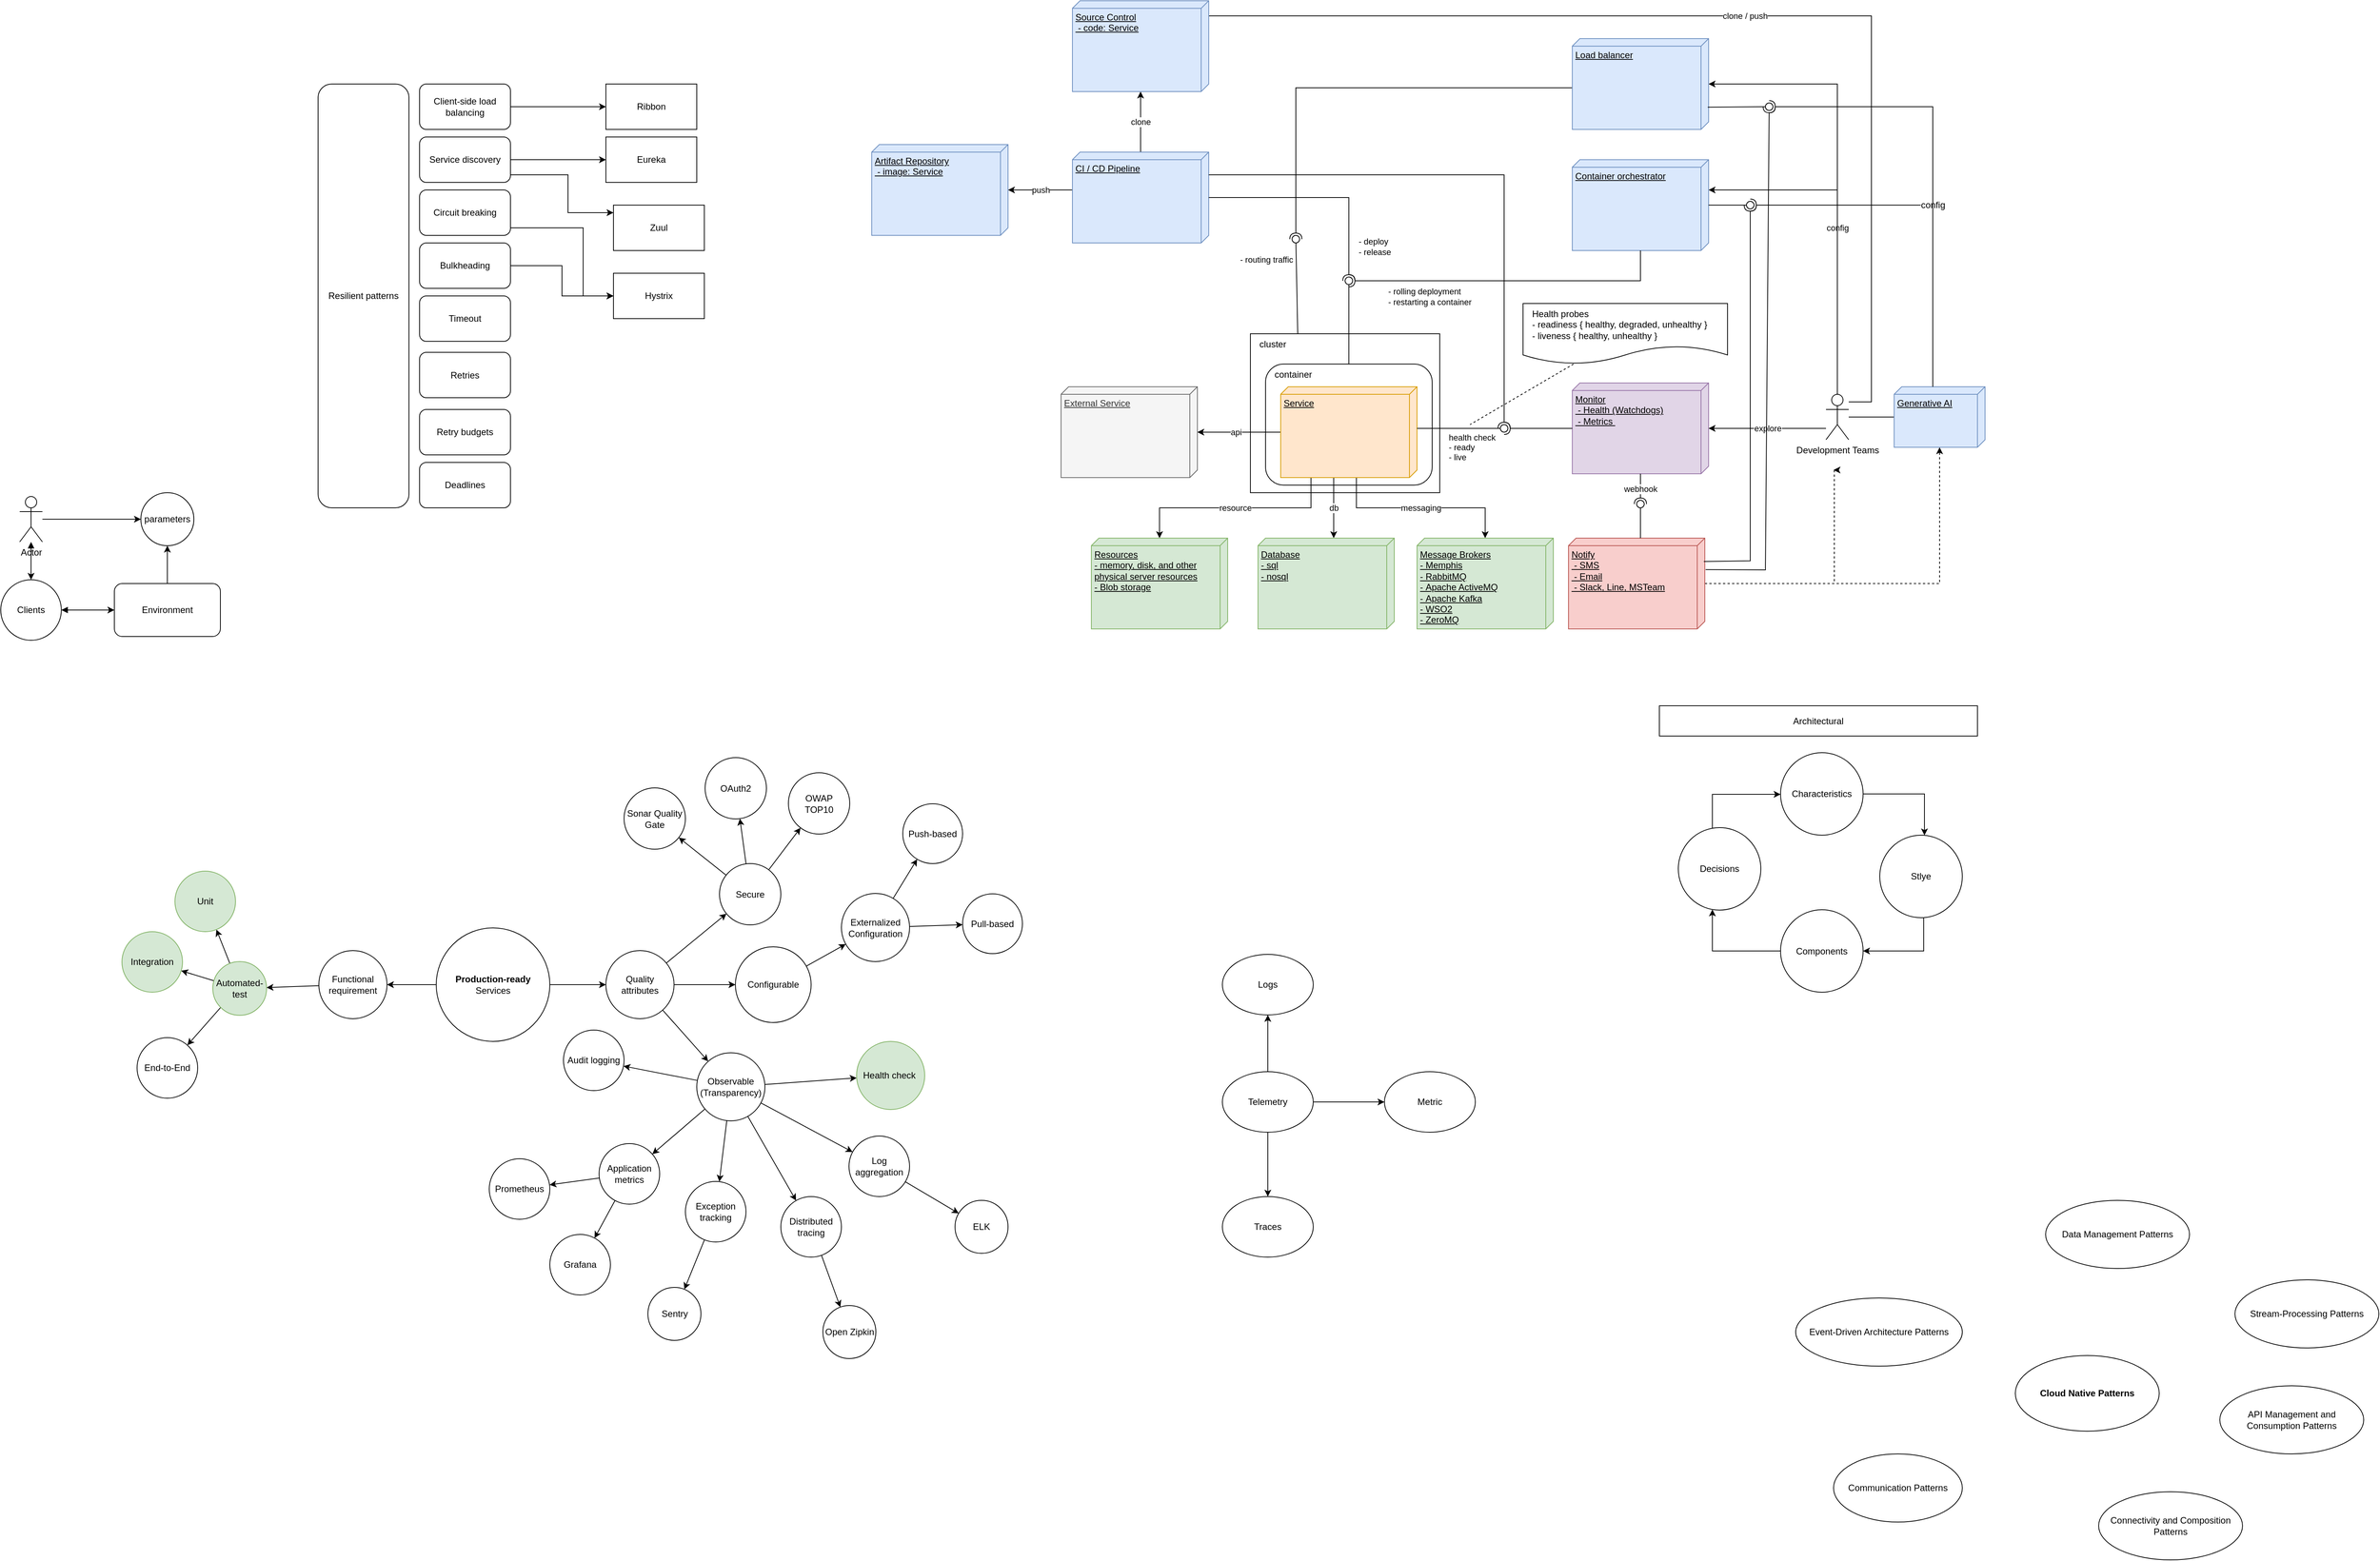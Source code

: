<mxfile version="24.7.12">
  <diagram name="หน้า-1" id="d8-UFD6SmvWyo62A5cIa">
    <mxGraphModel dx="1473" dy="366" grid="1" gridSize="10" guides="1" tooltips="1" connect="1" arrows="1" fold="1" page="1" pageScale="1" pageWidth="827" pageHeight="1169" math="0" shadow="0">
      <root>
        <mxCell id="0" />
        <mxCell id="1" parent="0" />
        <mxCell id="7wkQh-Zvsg0QSBGbQNZC-4" value="Resilient patterns" style="rounded=1;whiteSpace=wrap;html=1;" parent="1" vertex="1">
          <mxGeometry x="-71" y="190" width="120" height="560" as="geometry" />
        </mxCell>
        <mxCell id="7wkQh-Zvsg0QSBGbQNZC-21" style="edgeStyle=orthogonalEdgeStyle;rounded=0;orthogonalLoop=1;jettySize=auto;html=1;" parent="1" source="7wkQh-Zvsg0QSBGbQNZC-5" target="7wkQh-Zvsg0QSBGbQNZC-15" edge="1">
          <mxGeometry relative="1" as="geometry" />
        </mxCell>
        <mxCell id="7wkQh-Zvsg0QSBGbQNZC-5" value="Client-side load balancing" style="rounded=1;whiteSpace=wrap;html=1;" parent="1" vertex="1">
          <mxGeometry x="63" y="190" width="120" height="60" as="geometry" />
        </mxCell>
        <mxCell id="7wkQh-Zvsg0QSBGbQNZC-22" style="edgeStyle=orthogonalEdgeStyle;rounded=0;orthogonalLoop=1;jettySize=auto;html=1;" parent="1" source="7wkQh-Zvsg0QSBGbQNZC-6" target="7wkQh-Zvsg0QSBGbQNZC-16" edge="1">
          <mxGeometry relative="1" as="geometry" />
        </mxCell>
        <mxCell id="7wkQh-Zvsg0QSBGbQNZC-23" style="edgeStyle=orthogonalEdgeStyle;rounded=0;orthogonalLoop=1;jettySize=auto;html=1;" parent="1" source="7wkQh-Zvsg0QSBGbQNZC-6" target="7wkQh-Zvsg0QSBGbQNZC-17" edge="1">
          <mxGeometry relative="1" as="geometry">
            <Array as="points">
              <mxPoint x="259" y="310" />
              <mxPoint x="259" y="360" />
            </Array>
          </mxGeometry>
        </mxCell>
        <mxCell id="7wkQh-Zvsg0QSBGbQNZC-6" value="Service discovery" style="rounded=1;whiteSpace=wrap;html=1;" parent="1" vertex="1">
          <mxGeometry x="63" y="260" width="120" height="60" as="geometry" />
        </mxCell>
        <mxCell id="7wkQh-Zvsg0QSBGbQNZC-20" style="edgeStyle=orthogonalEdgeStyle;rounded=0;orthogonalLoop=1;jettySize=auto;html=1;" parent="1" source="7wkQh-Zvsg0QSBGbQNZC-7" target="7wkQh-Zvsg0QSBGbQNZC-14" edge="1">
          <mxGeometry relative="1" as="geometry">
            <Array as="points">
              <mxPoint x="279" y="380" />
              <mxPoint x="279" y="470" />
            </Array>
          </mxGeometry>
        </mxCell>
        <mxCell id="7wkQh-Zvsg0QSBGbQNZC-7" value="Circuit breaking" style="rounded=1;whiteSpace=wrap;html=1;" parent="1" vertex="1">
          <mxGeometry x="63" y="330" width="120" height="60" as="geometry" />
        </mxCell>
        <mxCell id="7wkQh-Zvsg0QSBGbQNZC-19" style="edgeStyle=orthogonalEdgeStyle;rounded=0;orthogonalLoop=1;jettySize=auto;html=1;" parent="1" source="7wkQh-Zvsg0QSBGbQNZC-8" target="7wkQh-Zvsg0QSBGbQNZC-14" edge="1">
          <mxGeometry relative="1" as="geometry" />
        </mxCell>
        <mxCell id="7wkQh-Zvsg0QSBGbQNZC-8" value="Bulkheading" style="rounded=1;whiteSpace=wrap;html=1;" parent="1" vertex="1">
          <mxGeometry x="63" y="400" width="120" height="60" as="geometry" />
        </mxCell>
        <mxCell id="7wkQh-Zvsg0QSBGbQNZC-9" value="Timeout" style="rounded=1;whiteSpace=wrap;html=1;" parent="1" vertex="1">
          <mxGeometry x="63" y="470" width="120" height="60" as="geometry" />
        </mxCell>
        <mxCell id="7wkQh-Zvsg0QSBGbQNZC-10" value="Retries" style="rounded=1;whiteSpace=wrap;html=1;" parent="1" vertex="1">
          <mxGeometry x="63" y="544.5" width="120" height="60" as="geometry" />
        </mxCell>
        <mxCell id="7wkQh-Zvsg0QSBGbQNZC-11" value="Retry budgets" style="rounded=1;whiteSpace=wrap;html=1;" parent="1" vertex="1">
          <mxGeometry x="63" y="620" width="120" height="60" as="geometry" />
        </mxCell>
        <mxCell id="7wkQh-Zvsg0QSBGbQNZC-12" value="Deadlines" style="rounded=1;whiteSpace=wrap;html=1;" parent="1" vertex="1">
          <mxGeometry x="63" y="690" width="120" height="60" as="geometry" />
        </mxCell>
        <mxCell id="7wkQh-Zvsg0QSBGbQNZC-14" value="Hystrix" style="rounded=0;whiteSpace=wrap;html=1;" parent="1" vertex="1">
          <mxGeometry x="319" y="440" width="120" height="60" as="geometry" />
        </mxCell>
        <mxCell id="7wkQh-Zvsg0QSBGbQNZC-15" value="Ribbon" style="rounded=0;whiteSpace=wrap;html=1;" parent="1" vertex="1">
          <mxGeometry x="309" y="190" width="120" height="60" as="geometry" />
        </mxCell>
        <mxCell id="7wkQh-Zvsg0QSBGbQNZC-16" value="Eureka" style="rounded=0;whiteSpace=wrap;html=1;" parent="1" vertex="1">
          <mxGeometry x="309" y="260" width="120" height="60" as="geometry" />
        </mxCell>
        <mxCell id="7wkQh-Zvsg0QSBGbQNZC-17" value="Zuul" style="rounded=0;whiteSpace=wrap;html=1;" parent="1" vertex="1">
          <mxGeometry x="319" y="350" width="120" height="60" as="geometry" />
        </mxCell>
        <mxCell id="dCDHa6atHF2z7J-mqOoW-4" style="edgeStyle=orthogonalEdgeStyle;rounded=0;orthogonalLoop=1;jettySize=auto;html=1;" parent="1" source="dCDHa6atHF2z7J-mqOoW-1" target="dCDHa6atHF2z7J-mqOoW-3" edge="1">
          <mxGeometry relative="1" as="geometry" />
        </mxCell>
        <mxCell id="dCDHa6atHF2z7J-mqOoW-1" value="Environment" style="rounded=1;whiteSpace=wrap;html=1;" parent="1" vertex="1">
          <mxGeometry x="-340" y="850" width="140" height="70" as="geometry" />
        </mxCell>
        <mxCell id="dCDHa6atHF2z7J-mqOoW-3" value="parameters" style="ellipse;whiteSpace=wrap;html=1;aspect=fixed;" parent="1" vertex="1">
          <mxGeometry x="-305" y="730" width="70" height="70" as="geometry" />
        </mxCell>
        <mxCell id="dCDHa6atHF2z7J-mqOoW-6" style="edgeStyle=orthogonalEdgeStyle;rounded=0;orthogonalLoop=1;jettySize=auto;html=1;startArrow=block;startFill=1;" parent="1" source="dCDHa6atHF2z7J-mqOoW-5" target="dCDHa6atHF2z7J-mqOoW-1" edge="1">
          <mxGeometry relative="1" as="geometry" />
        </mxCell>
        <mxCell id="dCDHa6atHF2z7J-mqOoW-5" value="Clients" style="ellipse;whiteSpace=wrap;html=1;aspect=fixed;" parent="1" vertex="1">
          <mxGeometry x="-490" y="845" width="80" height="80" as="geometry" />
        </mxCell>
        <mxCell id="dCDHa6atHF2z7J-mqOoW-8" style="edgeStyle=orthogonalEdgeStyle;rounded=0;orthogonalLoop=1;jettySize=auto;html=1;" parent="1" source="dCDHa6atHF2z7J-mqOoW-7" target="dCDHa6atHF2z7J-mqOoW-3" edge="1">
          <mxGeometry relative="1" as="geometry" />
        </mxCell>
        <mxCell id="dCDHa6atHF2z7J-mqOoW-9" style="edgeStyle=orthogonalEdgeStyle;rounded=0;orthogonalLoop=1;jettySize=auto;html=1;startArrow=block;startFill=1;" parent="1" source="dCDHa6atHF2z7J-mqOoW-7" target="dCDHa6atHF2z7J-mqOoW-5" edge="1">
          <mxGeometry relative="1" as="geometry" />
        </mxCell>
        <mxCell id="dCDHa6atHF2z7J-mqOoW-7" value="Actor" style="shape=umlActor;verticalLabelPosition=bottom;verticalAlign=top;html=1;outlineConnect=0;" parent="1" vertex="1">
          <mxGeometry x="-465" y="735" width="30" height="60" as="geometry" />
        </mxCell>
        <mxCell id="OcXs_SolH9g82rhRqtJv-5" value="db" style="edgeStyle=orthogonalEdgeStyle;rounded=0;orthogonalLoop=1;jettySize=auto;html=1;" parent="1" source="OcXs_SolH9g82rhRqtJv-3" target="OcXs_SolH9g82rhRqtJv-4" edge="1">
          <mxGeometry relative="1" as="geometry">
            <Array as="points">
              <mxPoint x="1270" y="730" />
              <mxPoint x="1270" y="730" />
            </Array>
            <mxPoint as="offset" />
          </mxGeometry>
        </mxCell>
        <mxCell id="OcXs_SolH9g82rhRqtJv-7" style="edgeStyle=orthogonalEdgeStyle;rounded=0;orthogonalLoop=1;jettySize=auto;html=1;" parent="1" source="OcXs_SolH9g82rhRqtJv-3" target="OcXs_SolH9g82rhRqtJv-6" edge="1">
          <mxGeometry relative="1" as="geometry" />
        </mxCell>
        <mxCell id="OcXs_SolH9g82rhRqtJv-8" value="api" style="edgeLabel;html=1;align=center;verticalAlign=middle;resizable=0;points=[];" parent="OcXs_SolH9g82rhRqtJv-7" vertex="1" connectable="0">
          <mxGeometry x="0.071" relative="1" as="geometry">
            <mxPoint as="offset" />
          </mxGeometry>
        </mxCell>
        <mxCell id="OcXs_SolH9g82rhRqtJv-27" value="messaging" style="edgeStyle=orthogonalEdgeStyle;rounded=0;orthogonalLoop=1;jettySize=auto;html=1;" parent="1" source="OcXs_SolH9g82rhRqtJv-3" target="OcXs_SolH9g82rhRqtJv-26" edge="1">
          <mxGeometry relative="1" as="geometry">
            <Array as="points">
              <mxPoint x="1300" y="750" />
              <mxPoint x="1470" y="750" />
            </Array>
          </mxGeometry>
        </mxCell>
        <mxCell id="OcXs_SolH9g82rhRqtJv-32" value="resource" style="edgeStyle=orthogonalEdgeStyle;rounded=0;orthogonalLoop=1;jettySize=auto;html=1;" parent="1" source="OcXs_SolH9g82rhRqtJv-3" target="OcXs_SolH9g82rhRqtJv-31" edge="1">
          <mxGeometry relative="1" as="geometry">
            <Array as="points">
              <mxPoint x="1240" y="750" />
              <mxPoint x="1040" y="750" />
            </Array>
          </mxGeometry>
        </mxCell>
        <mxCell id="OcXs_SolH9g82rhRqtJv-3" value="Service" style="verticalAlign=top;align=left;spacingTop=8;spacingLeft=2;spacingRight=12;shape=cube;size=10;direction=south;fontStyle=4;html=1;whiteSpace=wrap;fillColor=#ffe6cc;strokeColor=#d79b00;" parent="1" vertex="1">
          <mxGeometry x="1200" y="590" width="180" height="120" as="geometry" />
        </mxCell>
        <mxCell id="OcXs_SolH9g82rhRqtJv-4" value="Database&lt;br&gt;- sql&lt;br&gt;- nosql" style="verticalAlign=top;align=left;spacingTop=8;spacingLeft=2;spacingRight=12;shape=cube;size=10;direction=south;fontStyle=4;html=1;whiteSpace=wrap;fillColor=#d5e8d4;strokeColor=#82b366;" parent="1" vertex="1">
          <mxGeometry x="1170" y="790" width="180" height="120" as="geometry" />
        </mxCell>
        <mxCell id="OcXs_SolH9g82rhRqtJv-6" value="External&amp;nbsp;Service" style="verticalAlign=top;align=left;spacingTop=8;spacingLeft=2;spacingRight=12;shape=cube;size=10;direction=south;fontStyle=4;html=1;whiteSpace=wrap;fillColor=#f5f5f5;fontColor=#333333;strokeColor=#666666;" parent="1" vertex="1">
          <mxGeometry x="910" y="590" width="180" height="120" as="geometry" />
        </mxCell>
        <mxCell id="OcXs_SolH9g82rhRqtJv-11" value="Monitor&lt;br&gt;&amp;nbsp;- Health (Watchdogs)&lt;br&gt;&amp;nbsp;- Metrics&amp;nbsp;" style="verticalAlign=top;align=left;spacingTop=8;spacingLeft=2;spacingRight=12;shape=cube;size=10;direction=south;fontStyle=4;html=1;whiteSpace=wrap;fillColor=#e1d5e7;strokeColor=#9673a6;" parent="1" vertex="1">
          <mxGeometry x="1585" y="585" width="180" height="120" as="geometry" />
        </mxCell>
        <mxCell id="OcXs_SolH9g82rhRqtJv-24" value="" style="edgeStyle=orthogonalEdgeStyle;rounded=0;orthogonalLoop=1;jettySize=auto;html=1;dashed=1;" parent="1" source="OcXs_SolH9g82rhRqtJv-13" edge="1">
          <mxGeometry x="-0.002" y="-20" relative="1" as="geometry">
            <mxPoint x="1930" y="700" as="targetPoint" />
            <Array as="points">
              <mxPoint x="1931" y="850" />
              <mxPoint x="1931" y="700" />
            </Array>
            <mxPoint as="offset" />
          </mxGeometry>
        </mxCell>
        <mxCell id="OcXs_SolH9g82rhRqtJv-79" style="edgeStyle=orthogonalEdgeStyle;rounded=0;orthogonalLoop=1;jettySize=auto;html=1;dashed=1;" parent="1" source="OcXs_SolH9g82rhRqtJv-13" target="OcXs_SolH9g82rhRqtJv-68" edge="1">
          <mxGeometry relative="1" as="geometry" />
        </mxCell>
        <mxCell id="OcXs_SolH9g82rhRqtJv-13" value="Notify&lt;br&gt;&amp;nbsp;- SMS&lt;br&gt;&amp;nbsp;- Email&lt;br&gt;&amp;nbsp;- Slack, Line, MSTeam" style="verticalAlign=top;align=left;spacingTop=8;spacingLeft=2;spacingRight=12;shape=cube;size=10;direction=south;fontStyle=4;html=1;whiteSpace=wrap;fillColor=#f8cecc;strokeColor=#b85450;" parent="1" vertex="1">
          <mxGeometry x="1580" y="790" width="180" height="120" as="geometry" />
        </mxCell>
        <mxCell id="OcXs_SolH9g82rhRqtJv-14" value="webhook" style="rounded=0;orthogonalLoop=1;jettySize=auto;html=1;endArrow=halfCircle;endFill=0;endSize=6;strokeWidth=1;sketch=0;" parent="1" source="OcXs_SolH9g82rhRqtJv-11" target="OcXs_SolH9g82rhRqtJv-16" edge="1">
          <mxGeometry relative="1" as="geometry">
            <mxPoint x="1610" y="745" as="sourcePoint" />
          </mxGeometry>
        </mxCell>
        <mxCell id="OcXs_SolH9g82rhRqtJv-15" value="" style="rounded=0;orthogonalLoop=1;jettySize=auto;html=1;endArrow=oval;endFill=0;sketch=0;sourcePerimeterSpacing=0;targetPerimeterSpacing=0;endSize=10;exitX=0;exitY=0;exitDx=0;exitDy=85;exitPerimeter=0;" parent="1" source="OcXs_SolH9g82rhRqtJv-13" target="OcXs_SolH9g82rhRqtJv-16" edge="1">
          <mxGeometry relative="1" as="geometry">
            <mxPoint x="1570" y="745" as="sourcePoint" />
          </mxGeometry>
        </mxCell>
        <mxCell id="OcXs_SolH9g82rhRqtJv-16" value="" style="ellipse;whiteSpace=wrap;html=1;align=center;aspect=fixed;fillColor=none;strokeColor=none;resizable=0;perimeter=centerPerimeter;rotatable=0;allowArrows=0;points=[];outlineConnect=1;" parent="1" vertex="1">
          <mxGeometry x="1670" y="740" width="10" height="10" as="geometry" />
        </mxCell>
        <mxCell id="OcXs_SolH9g82rhRqtJv-17" value="" style="rounded=0;orthogonalLoop=1;jettySize=auto;html=1;endArrow=halfCircle;endFill=0;endSize=6;strokeWidth=1;sketch=0;" parent="1" source="OcXs_SolH9g82rhRqtJv-11" target="OcXs_SolH9g82rhRqtJv-19" edge="1">
          <mxGeometry relative="1" as="geometry">
            <mxPoint x="1610" y="745" as="sourcePoint" />
          </mxGeometry>
        </mxCell>
        <mxCell id="OcXs_SolH9g82rhRqtJv-18" value="health check&lt;br&gt;- ready&lt;br&gt;- live" style="rounded=0;orthogonalLoop=1;jettySize=auto;html=1;endArrow=oval;endFill=0;sketch=0;sourcePerimeterSpacing=0;targetPerimeterSpacing=0;endSize=10;exitX=0;exitY=0;exitDx=55;exitDy=0;exitPerimeter=0;align=left;" parent="1" source="OcXs_SolH9g82rhRqtJv-3" target="OcXs_SolH9g82rhRqtJv-19" edge="1">
          <mxGeometry x="-0.304" y="-25" relative="1" as="geometry">
            <mxPoint x="1570" y="745" as="sourcePoint" />
            <mxPoint as="offset" />
          </mxGeometry>
        </mxCell>
        <mxCell id="OcXs_SolH9g82rhRqtJv-19" value="" style="ellipse;whiteSpace=wrap;html=1;align=center;aspect=fixed;fillColor=none;strokeColor=none;resizable=0;perimeter=centerPerimeter;rotatable=0;allowArrows=0;points=[];outlineConnect=1;" parent="1" vertex="1">
          <mxGeometry x="1490" y="640" width="10" height="10" as="geometry" />
        </mxCell>
        <mxCell id="OcXs_SolH9g82rhRqtJv-25" value="explore" style="edgeStyle=orthogonalEdgeStyle;rounded=0;orthogonalLoop=1;jettySize=auto;html=1;" parent="1" source="OcXs_SolH9g82rhRqtJv-20" target="OcXs_SolH9g82rhRqtJv-11" edge="1">
          <mxGeometry relative="1" as="geometry">
            <Array as="points">
              <mxPoint x="1880" y="645" />
              <mxPoint x="1880" y="645" />
            </Array>
          </mxGeometry>
        </mxCell>
        <mxCell id="OcXs_SolH9g82rhRqtJv-55" value="config" style="edgeStyle=orthogonalEdgeStyle;rounded=0;orthogonalLoop=1;jettySize=auto;html=1;" parent="1" source="OcXs_SolH9g82rhRqtJv-20" target="OcXs_SolH9g82rhRqtJv-33" edge="1">
          <mxGeometry relative="1" as="geometry">
            <Array as="points">
              <mxPoint x="1935" y="330" />
            </Array>
          </mxGeometry>
        </mxCell>
        <mxCell id="OcXs_SolH9g82rhRqtJv-61" style="edgeStyle=orthogonalEdgeStyle;rounded=0;orthogonalLoop=1;jettySize=auto;html=1;" parent="1" source="OcXs_SolH9g82rhRqtJv-20" target="OcXs_SolH9g82rhRqtJv-60" edge="1">
          <mxGeometry relative="1" as="geometry">
            <Array as="points">
              <mxPoint x="1935" y="190" />
            </Array>
          </mxGeometry>
        </mxCell>
        <mxCell id="OcXs_SolH9g82rhRqtJv-91" value="clone / push" style="edgeStyle=orthogonalEdgeStyle;rounded=0;orthogonalLoop=1;jettySize=auto;html=1;endArrow=none;endFill=0;" parent="1" source="OcXs_SolH9g82rhRqtJv-20" target="OcXs_SolH9g82rhRqtJv-81" edge="1">
          <mxGeometry relative="1" as="geometry">
            <Array as="points">
              <mxPoint x="1980" y="610" />
              <mxPoint x="1980" y="100" />
            </Array>
          </mxGeometry>
        </mxCell>
        <mxCell id="OcXs_SolH9g82rhRqtJv-20" value="Development Teams" style="shape=umlActor;verticalLabelPosition=bottom;verticalAlign=top;html=1;" parent="1" vertex="1">
          <mxGeometry x="1920" y="600" width="30" height="60" as="geometry" />
        </mxCell>
        <mxCell id="OcXs_SolH9g82rhRqtJv-26" value="Message Brokers&lt;br&gt;-&amp;nbsp;Memphis&lt;br&gt;-&amp;nbsp;RabbitMQ&lt;br&gt;-&amp;nbsp;Apache ActiveMQ&lt;br style=&quot;border-color: var(--border-color);&quot;&gt;-&amp;nbsp;Apache Kafka&lt;br&gt;-&amp;nbsp;WSO2&lt;br&gt;-&amp;nbsp;ZeroMQ" style="verticalAlign=top;align=left;spacingTop=8;spacingLeft=2;spacingRight=12;shape=cube;size=10;direction=south;fontStyle=4;html=1;whiteSpace=wrap;fillColor=#d5e8d4;strokeColor=#82b366;" parent="1" vertex="1">
          <mxGeometry x="1380" y="790" width="180" height="120" as="geometry" />
        </mxCell>
        <mxCell id="OcXs_SolH9g82rhRqtJv-30" style="rounded=0;orthogonalLoop=1;jettySize=auto;html=1;dashed=1;endArrow=none;endFill=0;" parent="1" source="OcXs_SolH9g82rhRqtJv-28" edge="1">
          <mxGeometry relative="1" as="geometry">
            <mxPoint x="1450" y="640" as="targetPoint" />
          </mxGeometry>
        </mxCell>
        <mxCell id="OcXs_SolH9g82rhRqtJv-28" value="&lt;br&gt;Health probes&lt;br&gt;- readiness { healthy, degraded, unhealthy }&lt;br&gt;- liveness { healthy, unhealthy }&lt;br&gt;&amp;nbsp;" style="shape=document;whiteSpace=wrap;html=1;boundedLbl=1;align=left;spacingLeft=10;" parent="1" vertex="1">
          <mxGeometry x="1520" y="480" width="270" height="80" as="geometry" />
        </mxCell>
        <mxCell id="OcXs_SolH9g82rhRqtJv-31" value="Resources&lt;br&gt;-&amp;nbsp;memory, disk, and other physical server resources&lt;br&gt;- Blob storage" style="verticalAlign=top;align=left;spacingTop=8;spacingLeft=2;spacingRight=12;shape=cube;size=10;direction=south;fontStyle=4;html=1;whiteSpace=wrap;fillColor=#d5e8d4;strokeColor=#82b366;" parent="1" vertex="1">
          <mxGeometry x="950" y="790" width="180" height="120" as="geometry" />
        </mxCell>
        <mxCell id="OcXs_SolH9g82rhRqtJv-33" value="Container orchestrator" style="verticalAlign=top;align=left;spacingTop=8;spacingLeft=2;spacingRight=12;shape=cube;size=10;direction=south;fontStyle=4;html=1;whiteSpace=wrap;fillColor=#dae8fc;strokeColor=#6c8ebf;" parent="1" vertex="1">
          <mxGeometry x="1585" y="290" width="180" height="120" as="geometry" />
        </mxCell>
        <mxCell id="OcXs_SolH9g82rhRqtJv-36" value="container" style="rounded=1;whiteSpace=wrap;html=1;fillColor=none;align=left;verticalAlign=top;spacingLeft=10;" parent="1" vertex="1">
          <mxGeometry x="1180" y="560" width="220" height="160" as="geometry" />
        </mxCell>
        <mxCell id="OcXs_SolH9g82rhRqtJv-41" value="" style="rounded=0;orthogonalLoop=1;jettySize=auto;html=1;endArrow=halfCircle;endFill=0;endSize=6;strokeWidth=1;sketch=0;edgeStyle=orthogonalEdgeStyle;" parent="1" source="OcXs_SolH9g82rhRqtJv-33" edge="1">
          <mxGeometry relative="1" as="geometry">
            <mxPoint x="1590" y="360" as="sourcePoint" />
            <mxPoint x="1290" y="450" as="targetPoint" />
            <Array as="points">
              <mxPoint x="1675" y="450" />
            </Array>
          </mxGeometry>
        </mxCell>
        <mxCell id="OcXs_SolH9g82rhRqtJv-42" value="-&amp;nbsp;rolling&amp;nbsp;deployment&amp;nbsp;&lt;br&gt;-&amp;nbsp;restarting a container" style="rounded=0;orthogonalLoop=1;jettySize=auto;html=1;endArrow=oval;endFill=0;sketch=0;sourcePerimeterSpacing=0;targetPerimeterSpacing=0;endSize=10;align=left;" parent="1" edge="1">
          <mxGeometry x="0.636" y="-50" relative="1" as="geometry">
            <mxPoint x="1290" y="560" as="sourcePoint" />
            <mxPoint x="1290" y="450" as="targetPoint" />
            <mxPoint y="1" as="offset" />
          </mxGeometry>
        </mxCell>
        <mxCell id="OcXs_SolH9g82rhRqtJv-43" value="" style="ellipse;whiteSpace=wrap;html=1;align=center;aspect=fixed;fillColor=none;strokeColor=none;resizable=0;perimeter=centerPerimeter;rotatable=0;allowArrows=0;points=[];outlineConnect=1;" parent="1" vertex="1">
          <mxGeometry x="1105" y="480" width="10" height="10" as="geometry" />
        </mxCell>
        <mxCell id="OcXs_SolH9g82rhRqtJv-52" value="" style="rounded=0;orthogonalLoop=1;jettySize=auto;html=1;endArrow=halfCircle;endFill=0;endSize=6;strokeWidth=1;sketch=0;exitX=0.257;exitY=0.007;exitDx=0;exitDy=0;exitPerimeter=0;" parent="1" source="OcXs_SolH9g82rhRqtJv-13" target="OcXs_SolH9g82rhRqtJv-54" edge="1">
          <mxGeometry relative="1" as="geometry">
            <mxPoint x="1750" y="820" as="sourcePoint" />
            <Array as="points">
              <mxPoint x="1820" y="820" />
            </Array>
          </mxGeometry>
        </mxCell>
        <mxCell id="OcXs_SolH9g82rhRqtJv-53" value="" style="rounded=0;orthogonalLoop=1;jettySize=auto;html=1;endArrow=oval;endFill=0;sketch=0;sourcePerimeterSpacing=0;targetPerimeterSpacing=0;endSize=10;" parent="1" source="OcXs_SolH9g82rhRqtJv-33" target="OcXs_SolH9g82rhRqtJv-54" edge="1">
          <mxGeometry relative="1" as="geometry">
            <mxPoint x="1800" y="350" as="sourcePoint" />
          </mxGeometry>
        </mxCell>
        <mxCell id="OcXs_SolH9g82rhRqtJv-54" value="" style="ellipse;whiteSpace=wrap;html=1;align=center;aspect=fixed;fillColor=none;strokeColor=none;resizable=0;perimeter=centerPerimeter;rotatable=0;allowArrows=0;points=[];outlineConnect=1;" parent="1" vertex="1">
          <mxGeometry x="1815" y="345" width="10" height="10" as="geometry" />
        </mxCell>
        <mxCell id="OcXs_SolH9g82rhRqtJv-56" value="cluster" style="rounded=0;whiteSpace=wrap;html=1;fillColor=none;verticalAlign=top;align=left;spacingLeft=10;" parent="1" vertex="1">
          <mxGeometry x="1160" y="520" width="250" height="210" as="geometry" />
        </mxCell>
        <mxCell id="OcXs_SolH9g82rhRqtJv-57" value="" style="rounded=0;orthogonalLoop=1;jettySize=auto;html=1;endArrow=halfCircle;endFill=0;endSize=6;strokeWidth=1;sketch=0;exitX=0;exitY=0;exitDx=65;exitDy=180;exitPerimeter=0;" parent="1" source="OcXs_SolH9g82rhRqtJv-60" target="OcXs_SolH9g82rhRqtJv-59" edge="1">
          <mxGeometry relative="1" as="geometry">
            <mxPoint x="1240" y="395" as="sourcePoint" />
            <Array as="points">
              <mxPoint x="1220" y="195" />
            </Array>
          </mxGeometry>
        </mxCell>
        <mxCell id="OcXs_SolH9g82rhRqtJv-58" value="-&amp;nbsp;routing traffic" style="rounded=0;orthogonalLoop=1;jettySize=auto;html=1;endArrow=oval;endFill=0;sketch=0;sourcePerimeterSpacing=0;targetPerimeterSpacing=0;endSize=10;exitX=0.25;exitY=0;exitDx=0;exitDy=0;" parent="1" source="OcXs_SolH9g82rhRqtJv-56" target="OcXs_SolH9g82rhRqtJv-59" edge="1">
          <mxGeometry x="0.565" y="40" relative="1" as="geometry">
            <mxPoint x="1200" y="395" as="sourcePoint" />
            <mxPoint y="-1" as="offset" />
          </mxGeometry>
        </mxCell>
        <mxCell id="OcXs_SolH9g82rhRqtJv-59" value="" style="ellipse;whiteSpace=wrap;html=1;align=center;aspect=fixed;fillColor=none;strokeColor=none;resizable=0;perimeter=centerPerimeter;rotatable=0;allowArrows=0;points=[];outlineConnect=1;" parent="1" vertex="1">
          <mxGeometry x="1215" y="390" width="10" height="10" as="geometry" />
        </mxCell>
        <mxCell id="OcXs_SolH9g82rhRqtJv-60" value="Load balancer" style="verticalAlign=top;align=left;spacingTop=8;spacingLeft=2;spacingRight=12;shape=cube;size=10;direction=south;fontStyle=4;html=1;whiteSpace=wrap;fillColor=#dae8fc;strokeColor=#6c8ebf;" parent="1" vertex="1">
          <mxGeometry x="1585" y="130" width="180" height="120" as="geometry" />
        </mxCell>
        <mxCell id="OcXs_SolH9g82rhRqtJv-65" value="" style="rounded=0;orthogonalLoop=1;jettySize=auto;html=1;endArrow=halfCircle;endFill=0;endSize=6;strokeWidth=1;sketch=0;exitX=0.347;exitY=-0.006;exitDx=0;exitDy=0;exitPerimeter=0;" parent="1" source="OcXs_SolH9g82rhRqtJv-13" target="OcXs_SolH9g82rhRqtJv-67" edge="1">
          <mxGeometry relative="1" as="geometry">
            <mxPoint x="1840" y="844.912" as="sourcePoint" />
            <Array as="points">
              <mxPoint x="1840" y="832" />
            </Array>
          </mxGeometry>
        </mxCell>
        <mxCell id="OcXs_SolH9g82rhRqtJv-66" value="" style="rounded=0;orthogonalLoop=1;jettySize=auto;html=1;endArrow=oval;endFill=0;sketch=0;sourcePerimeterSpacing=0;targetPerimeterSpacing=0;endSize=10;exitX=0.755;exitY=0.006;exitDx=0;exitDy=0;exitPerimeter=0;entryX=0.382;entryY=0.754;entryDx=0;entryDy=0;entryPerimeter=0;" parent="1" source="OcXs_SolH9g82rhRqtJv-60" target="OcXs_SolH9g82rhRqtJv-67" edge="1">
          <mxGeometry relative="1" as="geometry">
            <mxPoint x="1825" y="220" as="sourcePoint" />
          </mxGeometry>
        </mxCell>
        <mxCell id="OcXs_SolH9g82rhRqtJv-67" value="" style="ellipse;whiteSpace=wrap;html=1;align=center;aspect=fixed;fillColor=none;strokeColor=none;resizable=0;perimeter=centerPerimeter;rotatable=0;allowArrows=0;points=[];outlineConnect=1;" parent="1" vertex="1">
          <mxGeometry x="1840" y="215" width="10" height="10" as="geometry" />
        </mxCell>
        <mxCell id="OcXs_SolH9g82rhRqtJv-70" style="edgeStyle=orthogonalEdgeStyle;rounded=0;orthogonalLoop=1;jettySize=auto;html=1;endArrow=none;endFill=0;" parent="1" source="OcXs_SolH9g82rhRqtJv-68" target="OcXs_SolH9g82rhRqtJv-20" edge="1">
          <mxGeometry relative="1" as="geometry" />
        </mxCell>
        <mxCell id="OcXs_SolH9g82rhRqtJv-68" value="Generative AI" style="verticalAlign=top;align=left;spacingTop=8;spacingLeft=2;spacingRight=12;shape=cube;size=10;direction=south;fontStyle=4;html=1;whiteSpace=wrap;fillColor=#dae8fc;strokeColor=#6c8ebf;" parent="1" vertex="1">
          <mxGeometry x="2010" y="590" width="120" height="80" as="geometry" />
        </mxCell>
        <mxCell id="OcXs_SolH9g82rhRqtJv-73" value="config" style="rounded=0;orthogonalLoop=1;jettySize=auto;html=1;endArrow=halfCircle;endFill=0;strokeWidth=1;sketch=0;fontSize=12;entryX=1.45;entryY=1;entryDx=0;entryDy=0;entryPerimeter=0;edgeStyle=orthogonalEdgeStyle;" parent="1" source="OcXs_SolH9g82rhRqtJv-68" target="OcXs_SolH9g82rhRqtJv-54" edge="1">
          <mxGeometry relative="1" as="geometry">
            <mxPoint x="2065" y="360" as="sourcePoint" />
            <Array as="points">
              <mxPoint x="2061" y="350" />
            </Array>
          </mxGeometry>
        </mxCell>
        <mxCell id="OcXs_SolH9g82rhRqtJv-74" value="" style="ellipse;whiteSpace=wrap;html=1;align=center;aspect=fixed;fillColor=none;strokeColor=none;resizable=0;perimeter=centerPerimeter;rotatable=0;allowArrows=0;points=[];outlineConnect=1;" parent="1" vertex="1">
          <mxGeometry x="2040" y="355" width="10" height="10" as="geometry" />
        </mxCell>
        <mxCell id="OcXs_SolH9g82rhRqtJv-76" value="" style="rounded=0;orthogonalLoop=1;jettySize=auto;html=1;endArrow=halfCircle;endFill=0;endSize=6;strokeWidth=1;sketch=0;fontSize=12;edgeStyle=orthogonalEdgeStyle;" parent="1" source="OcXs_SolH9g82rhRqtJv-68" target="OcXs_SolH9g82rhRqtJv-77" edge="1">
          <mxGeometry relative="1" as="geometry">
            <mxPoint x="2050" y="220" as="sourcePoint" />
            <Array as="points">
              <mxPoint x="2061" y="220" />
            </Array>
          </mxGeometry>
        </mxCell>
        <mxCell id="OcXs_SolH9g82rhRqtJv-77" value="" style="ellipse;whiteSpace=wrap;html=1;align=center;aspect=fixed;fillColor=none;strokeColor=none;resizable=0;perimeter=centerPerimeter;rotatable=0;allowArrows=0;points=[];outlineConnect=1;" parent="1" vertex="1">
          <mxGeometry x="1840" y="215" width="10" height="10" as="geometry" />
        </mxCell>
        <mxCell id="OcXs_SolH9g82rhRqtJv-82" value="clone" style="edgeStyle=orthogonalEdgeStyle;rounded=0;orthogonalLoop=1;jettySize=auto;html=1;" parent="1" source="OcXs_SolH9g82rhRqtJv-80" target="OcXs_SolH9g82rhRqtJv-81" edge="1">
          <mxGeometry relative="1" as="geometry" />
        </mxCell>
        <mxCell id="OcXs_SolH9g82rhRqtJv-90" value="push" style="edgeStyle=orthogonalEdgeStyle;rounded=0;orthogonalLoop=1;jettySize=auto;html=1;" parent="1" source="OcXs_SolH9g82rhRqtJv-80" target="OcXs_SolH9g82rhRqtJv-89" edge="1">
          <mxGeometry relative="1" as="geometry">
            <Array as="points">
              <mxPoint x="880" y="330" />
            </Array>
          </mxGeometry>
        </mxCell>
        <mxCell id="OcXs_SolH9g82rhRqtJv-80" value="CI / CD Pipeline&lt;br&gt;" style="verticalAlign=top;align=left;spacingTop=8;spacingLeft=2;spacingRight=12;shape=cube;size=10;direction=south;fontStyle=4;html=1;whiteSpace=wrap;fillColor=#dae8fc;strokeColor=#6c8ebf;" parent="1" vertex="1">
          <mxGeometry x="925" y="280" width="180" height="120" as="geometry" />
        </mxCell>
        <mxCell id="OcXs_SolH9g82rhRqtJv-81" value="Source Control&lt;br&gt;&amp;nbsp;- code: Service" style="verticalAlign=top;align=left;spacingTop=8;spacingLeft=2;spacingRight=12;shape=cube;size=10;direction=south;fontStyle=4;html=1;whiteSpace=wrap;fillColor=#dae8fc;strokeColor=#6c8ebf;" parent="1" vertex="1">
          <mxGeometry x="925" y="80" width="180" height="120" as="geometry" />
        </mxCell>
        <mxCell id="OcXs_SolH9g82rhRqtJv-83" value="" style="rounded=0;orthogonalLoop=1;jettySize=auto;html=1;endArrow=halfCircle;endFill=0;endSize=6;strokeWidth=1;sketch=0;fontSize=12;edgeStyle=orthogonalEdgeStyle;" parent="1" source="OcXs_SolH9g82rhRqtJv-80" edge="1">
          <mxGeometry relative="1" as="geometry">
            <mxPoint x="1005" y="485" as="sourcePoint" />
            <mxPoint x="1290" y="450" as="targetPoint" />
            <Array as="points">
              <mxPoint x="1290" y="340" />
            </Array>
          </mxGeometry>
        </mxCell>
        <mxCell id="OcXs_SolH9g82rhRqtJv-85" value="- deploy&lt;br&gt;- release" style="edgeLabel;html=1;align=left;verticalAlign=middle;resizable=0;points=[];" parent="OcXs_SolH9g82rhRqtJv-83" vertex="1" connectable="0">
          <mxGeometry x="0.123" y="-3" relative="1" as="geometry">
            <mxPoint x="30" y="62" as="offset" />
          </mxGeometry>
        </mxCell>
        <mxCell id="OcXs_SolH9g82rhRqtJv-84" value="" style="ellipse;whiteSpace=wrap;html=1;align=center;aspect=fixed;fillColor=none;strokeColor=none;resizable=0;perimeter=centerPerimeter;rotatable=0;allowArrows=0;points=[];outlineConnect=1;" parent="1" vertex="1">
          <mxGeometry x="980" y="480" width="10" height="10" as="geometry" />
        </mxCell>
        <mxCell id="OcXs_SolH9g82rhRqtJv-87" value="" style="rounded=0;orthogonalLoop=1;jettySize=auto;html=1;endArrow=halfCircle;endFill=0;endSize=6;strokeWidth=1;sketch=0;fontSize=12;entryX=1.2;entryY=0.5;entryDx=0;entryDy=0;entryPerimeter=0;edgeStyle=orthogonalEdgeStyle;" parent="1" source="OcXs_SolH9g82rhRqtJv-80" target="OcXs_SolH9g82rhRqtJv-19" edge="1">
          <mxGeometry relative="1" as="geometry">
            <mxPoint x="1495" y="405" as="sourcePoint" />
            <Array as="points">
              <mxPoint x="1495" y="310" />
            </Array>
          </mxGeometry>
        </mxCell>
        <mxCell id="OcXs_SolH9g82rhRqtJv-88" value="" style="ellipse;whiteSpace=wrap;html=1;align=center;aspect=fixed;fillColor=none;strokeColor=none;resizable=0;perimeter=centerPerimeter;rotatable=0;allowArrows=0;points=[];outlineConnect=1;" parent="1" vertex="1">
          <mxGeometry x="1470" y="400" width="10" height="10" as="geometry" />
        </mxCell>
        <mxCell id="OcXs_SolH9g82rhRqtJv-89" value="Artifact Repository&lt;br&gt;&amp;nbsp;- image: Service" style="verticalAlign=top;align=left;spacingTop=8;spacingLeft=2;spacingRight=12;shape=cube;size=10;direction=south;fontStyle=4;html=1;whiteSpace=wrap;fillColor=#dae8fc;strokeColor=#6c8ebf;" parent="1" vertex="1">
          <mxGeometry x="660" y="270" width="180" height="120" as="geometry" />
        </mxCell>
        <mxCell id="wQZfQYnOkCqt_-u9G6CQ-11" style="rounded=0;orthogonalLoop=1;jettySize=auto;html=1;" parent="1" source="wQZfQYnOkCqt_-u9G6CQ-1" target="wQZfQYnOkCqt_-u9G6CQ-2" edge="1">
          <mxGeometry relative="1" as="geometry" />
        </mxCell>
        <mxCell id="wQZfQYnOkCqt_-u9G6CQ-13" style="rounded=0;orthogonalLoop=1;jettySize=auto;html=1;" parent="1" source="wQZfQYnOkCqt_-u9G6CQ-1" target="wQZfQYnOkCqt_-u9G6CQ-12" edge="1">
          <mxGeometry relative="1" as="geometry" />
        </mxCell>
        <mxCell id="wQZfQYnOkCqt_-u9G6CQ-1" value="&lt;b&gt;Production-ready &lt;/b&gt;&lt;br&gt;Services" style="ellipse;whiteSpace=wrap;html=1;aspect=fixed;" parent="1" vertex="1">
          <mxGeometry x="85" y="1305" width="150" height="150" as="geometry" />
        </mxCell>
        <mxCell id="wQZfQYnOkCqt_-u9G6CQ-10" style="rounded=0;orthogonalLoop=1;jettySize=auto;html=1;" parent="1" source="wQZfQYnOkCqt_-u9G6CQ-2" target="wQZfQYnOkCqt_-u9G6CQ-3" edge="1">
          <mxGeometry relative="1" as="geometry" />
        </mxCell>
        <mxCell id="wQZfQYnOkCqt_-u9G6CQ-2" value="Functional requirement" style="ellipse;whiteSpace=wrap;html=1;aspect=fixed;" parent="1" vertex="1">
          <mxGeometry x="-70" y="1335" width="90" height="90" as="geometry" />
        </mxCell>
        <mxCell id="wQZfQYnOkCqt_-u9G6CQ-7" style="rounded=0;orthogonalLoop=1;jettySize=auto;html=1;" parent="1" source="wQZfQYnOkCqt_-u9G6CQ-3" target="wQZfQYnOkCqt_-u9G6CQ-4" edge="1">
          <mxGeometry relative="1" as="geometry" />
        </mxCell>
        <mxCell id="wQZfQYnOkCqt_-u9G6CQ-8" style="rounded=0;orthogonalLoop=1;jettySize=auto;html=1;" parent="1" source="wQZfQYnOkCqt_-u9G6CQ-3" target="wQZfQYnOkCqt_-u9G6CQ-5" edge="1">
          <mxGeometry relative="1" as="geometry" />
        </mxCell>
        <mxCell id="wQZfQYnOkCqt_-u9G6CQ-9" style="rounded=0;orthogonalLoop=1;jettySize=auto;html=1;exitX=0;exitY=1;exitDx=0;exitDy=0;" parent="1" source="wQZfQYnOkCqt_-u9G6CQ-3" target="wQZfQYnOkCqt_-u9G6CQ-6" edge="1">
          <mxGeometry relative="1" as="geometry" />
        </mxCell>
        <mxCell id="wQZfQYnOkCqt_-u9G6CQ-3" value="Automated-test" style="ellipse;whiteSpace=wrap;html=1;aspect=fixed;fillColor=#d5e8d4;strokeColor=#82b366;" parent="1" vertex="1">
          <mxGeometry x="-210" y="1349.5" width="71" height="71" as="geometry" />
        </mxCell>
        <mxCell id="wQZfQYnOkCqt_-u9G6CQ-4" value="Unit" style="ellipse;whiteSpace=wrap;html=1;aspect=fixed;fillColor=#d5e8d4;strokeColor=#82b366;" parent="1" vertex="1">
          <mxGeometry x="-260" y="1230" width="80" height="80" as="geometry" />
        </mxCell>
        <mxCell id="wQZfQYnOkCqt_-u9G6CQ-5" value="Integration" style="ellipse;whiteSpace=wrap;html=1;aspect=fixed;fillColor=#d5e8d4;strokeColor=#82b366;" parent="1" vertex="1">
          <mxGeometry x="-330" y="1310" width="80" height="80" as="geometry" />
        </mxCell>
        <mxCell id="wQZfQYnOkCqt_-u9G6CQ-6" value="End-to-End" style="ellipse;whiteSpace=wrap;html=1;aspect=fixed;" parent="1" vertex="1">
          <mxGeometry x="-310" y="1450" width="80" height="80" as="geometry" />
        </mxCell>
        <mxCell id="wQZfQYnOkCqt_-u9G6CQ-17" style="rounded=0;orthogonalLoop=1;jettySize=auto;html=1;" parent="1" source="wQZfQYnOkCqt_-u9G6CQ-12" target="wQZfQYnOkCqt_-u9G6CQ-14" edge="1">
          <mxGeometry relative="1" as="geometry" />
        </mxCell>
        <mxCell id="wQZfQYnOkCqt_-u9G6CQ-18" style="rounded=0;orthogonalLoop=1;jettySize=auto;html=1;" parent="1" source="wQZfQYnOkCqt_-u9G6CQ-12" target="wQZfQYnOkCqt_-u9G6CQ-15" edge="1">
          <mxGeometry relative="1" as="geometry" />
        </mxCell>
        <mxCell id="wQZfQYnOkCqt_-u9G6CQ-19" style="rounded=0;orthogonalLoop=1;jettySize=auto;html=1;" parent="1" source="wQZfQYnOkCqt_-u9G6CQ-12" target="wQZfQYnOkCqt_-u9G6CQ-16" edge="1">
          <mxGeometry relative="1" as="geometry" />
        </mxCell>
        <mxCell id="wQZfQYnOkCqt_-u9G6CQ-12" value="Quality attributes" style="ellipse;whiteSpace=wrap;html=1;aspect=fixed;" parent="1" vertex="1">
          <mxGeometry x="309" y="1335" width="90" height="90" as="geometry" />
        </mxCell>
        <mxCell id="wQZfQYnOkCqt_-u9G6CQ-22" style="rounded=0;orthogonalLoop=1;jettySize=auto;html=1;" parent="1" source="wQZfQYnOkCqt_-u9G6CQ-14" target="wQZfQYnOkCqt_-u9G6CQ-21" edge="1">
          <mxGeometry relative="1" as="geometry" />
        </mxCell>
        <mxCell id="wQZfQYnOkCqt_-u9G6CQ-36" style="rounded=0;orthogonalLoop=1;jettySize=auto;html=1;" parent="1" source="wQZfQYnOkCqt_-u9G6CQ-14" target="wQZfQYnOkCqt_-u9G6CQ-35" edge="1">
          <mxGeometry relative="1" as="geometry" />
        </mxCell>
        <mxCell id="wQZfQYnOkCqt_-u9G6CQ-39" style="rounded=0;orthogonalLoop=1;jettySize=auto;html=1;" parent="1" source="wQZfQYnOkCqt_-u9G6CQ-14" target="wQZfQYnOkCqt_-u9G6CQ-38" edge="1">
          <mxGeometry relative="1" as="geometry" />
        </mxCell>
        <mxCell id="wQZfQYnOkCqt_-u9G6CQ-14" value="Secure" style="ellipse;whiteSpace=wrap;html=1;aspect=fixed;" parent="1" vertex="1">
          <mxGeometry x="459" y="1220" width="81" height="81" as="geometry" />
        </mxCell>
        <mxCell id="wQZfQYnOkCqt_-u9G6CQ-24" style="rounded=0;orthogonalLoop=1;jettySize=auto;html=1;" parent="1" source="wQZfQYnOkCqt_-u9G6CQ-15" target="wQZfQYnOkCqt_-u9G6CQ-23" edge="1">
          <mxGeometry relative="1" as="geometry" />
        </mxCell>
        <mxCell id="wQZfQYnOkCqt_-u9G6CQ-15" value="Configurable" style="ellipse;whiteSpace=wrap;html=1;aspect=fixed;" parent="1" vertex="1">
          <mxGeometry x="480" y="1330" width="100" height="100" as="geometry" />
        </mxCell>
        <mxCell id="wQZfQYnOkCqt_-u9G6CQ-41" style="rounded=0;orthogonalLoop=1;jettySize=auto;html=1;" parent="1" source="wQZfQYnOkCqt_-u9G6CQ-16" target="wQZfQYnOkCqt_-u9G6CQ-40" edge="1">
          <mxGeometry relative="1" as="geometry" />
        </mxCell>
        <mxCell id="wQZfQYnOkCqt_-u9G6CQ-49" style="rounded=0;orthogonalLoop=1;jettySize=auto;html=1;" parent="1" source="wQZfQYnOkCqt_-u9G6CQ-16" target="wQZfQYnOkCqt_-u9G6CQ-48" edge="1">
          <mxGeometry relative="1" as="geometry" />
        </mxCell>
        <mxCell id="wQZfQYnOkCqt_-u9G6CQ-50" style="rounded=0;orthogonalLoop=1;jettySize=auto;html=1;" parent="1" source="wQZfQYnOkCqt_-u9G6CQ-16" target="wQZfQYnOkCqt_-u9G6CQ-45" edge="1">
          <mxGeometry relative="1" as="geometry" />
        </mxCell>
        <mxCell id="wQZfQYnOkCqt_-u9G6CQ-51" style="rounded=0;orthogonalLoop=1;jettySize=auto;html=1;" parent="1" source="wQZfQYnOkCqt_-u9G6CQ-16" target="wQZfQYnOkCqt_-u9G6CQ-44" edge="1">
          <mxGeometry relative="1" as="geometry" />
        </mxCell>
        <mxCell id="wQZfQYnOkCqt_-u9G6CQ-52" style="rounded=0;orthogonalLoop=1;jettySize=auto;html=1;" parent="1" source="wQZfQYnOkCqt_-u9G6CQ-16" target="wQZfQYnOkCqt_-u9G6CQ-43" edge="1">
          <mxGeometry relative="1" as="geometry" />
        </mxCell>
        <mxCell id="wQZfQYnOkCqt_-u9G6CQ-53" style="rounded=0;orthogonalLoop=1;jettySize=auto;html=1;" parent="1" source="wQZfQYnOkCqt_-u9G6CQ-16" target="wQZfQYnOkCqt_-u9G6CQ-42" edge="1">
          <mxGeometry relative="1" as="geometry" />
        </mxCell>
        <mxCell id="wQZfQYnOkCqt_-u9G6CQ-16" value="Observable&lt;br&gt;(Transparency)" style="ellipse;whiteSpace=wrap;html=1;aspect=fixed;" parent="1" vertex="1">
          <mxGeometry x="429" y="1470" width="90" height="90" as="geometry" />
        </mxCell>
        <mxCell id="wQZfQYnOkCqt_-u9G6CQ-21" value="OAuth2" style="ellipse;whiteSpace=wrap;html=1;aspect=fixed;" parent="1" vertex="1">
          <mxGeometry x="440" y="1080" width="81" height="81" as="geometry" />
        </mxCell>
        <mxCell id="wQZfQYnOkCqt_-u9G6CQ-26" style="rounded=0;orthogonalLoop=1;jettySize=auto;html=1;" parent="1" source="wQZfQYnOkCqt_-u9G6CQ-23" target="wQZfQYnOkCqt_-u9G6CQ-25" edge="1">
          <mxGeometry relative="1" as="geometry" />
        </mxCell>
        <mxCell id="wQZfQYnOkCqt_-u9G6CQ-30" style="rounded=0;orthogonalLoop=1;jettySize=auto;html=1;" parent="1" source="wQZfQYnOkCqt_-u9G6CQ-23" target="wQZfQYnOkCqt_-u9G6CQ-29" edge="1">
          <mxGeometry relative="1" as="geometry" />
        </mxCell>
        <mxCell id="wQZfQYnOkCqt_-u9G6CQ-23" value="Externalized&lt;br&gt;Configuration" style="ellipse;whiteSpace=wrap;html=1;aspect=fixed;" parent="1" vertex="1">
          <mxGeometry x="620" y="1259.5" width="90" height="90" as="geometry" />
        </mxCell>
        <mxCell id="wQZfQYnOkCqt_-u9G6CQ-25" value="Push-based" style="ellipse;whiteSpace=wrap;html=1;aspect=fixed;" parent="1" vertex="1">
          <mxGeometry x="701" y="1141" width="79" height="79" as="geometry" />
        </mxCell>
        <mxCell id="wQZfQYnOkCqt_-u9G6CQ-29" value="Pull-based" style="ellipse;whiteSpace=wrap;html=1;aspect=fixed;" parent="1" vertex="1">
          <mxGeometry x="780" y="1260" width="79" height="79" as="geometry" />
        </mxCell>
        <UserObject label="OWAP &lt;br&gt;TOP10" link="https://owasp.org/www-project-top-ten/" id="wQZfQYnOkCqt_-u9G6CQ-35">
          <mxCell style="ellipse;whiteSpace=wrap;html=1;aspect=fixed;" parent="1" vertex="1">
            <mxGeometry x="550" y="1100" width="81" height="81" as="geometry" />
          </mxCell>
        </UserObject>
        <mxCell id="wQZfQYnOkCqt_-u9G6CQ-38" value="Sonar Quality Gate" style="ellipse;whiteSpace=wrap;html=1;aspect=fixed;" parent="1" vertex="1">
          <mxGeometry x="333" y="1120" width="81" height="81" as="geometry" />
        </mxCell>
        <mxCell id="wQZfQYnOkCqt_-u9G6CQ-40" value="Health check&amp;nbsp;" style="ellipse;whiteSpace=wrap;html=1;aspect=fixed;fillColor=#d5e8d4;strokeColor=#82b366;" parent="1" vertex="1">
          <mxGeometry x="640" y="1455" width="90" height="90" as="geometry" />
        </mxCell>
        <mxCell id="wQZfQYnOkCqt_-u9G6CQ-58" style="rounded=0;orthogonalLoop=1;jettySize=auto;html=1;" parent="1" source="wQZfQYnOkCqt_-u9G6CQ-42" target="wQZfQYnOkCqt_-u9G6CQ-57" edge="1">
          <mxGeometry relative="1" as="geometry" />
        </mxCell>
        <mxCell id="wQZfQYnOkCqt_-u9G6CQ-42" value="Log aggregation" style="ellipse;whiteSpace=wrap;html=1;aspect=fixed;" parent="1" vertex="1">
          <mxGeometry x="630" y="1580" width="80" height="80" as="geometry" />
        </mxCell>
        <mxCell id="wQZfQYnOkCqt_-u9G6CQ-60" style="rounded=0;orthogonalLoop=1;jettySize=auto;html=1;" parent="1" source="wQZfQYnOkCqt_-u9G6CQ-43" target="wQZfQYnOkCqt_-u9G6CQ-59" edge="1">
          <mxGeometry relative="1" as="geometry" />
        </mxCell>
        <mxCell id="wQZfQYnOkCqt_-u9G6CQ-43" value="Distributed tracing" style="ellipse;whiteSpace=wrap;html=1;aspect=fixed;" parent="1" vertex="1">
          <mxGeometry x="540" y="1660" width="80" height="80" as="geometry" />
        </mxCell>
        <mxCell id="wQZfQYnOkCqt_-u9G6CQ-65" style="rounded=0;orthogonalLoop=1;jettySize=auto;html=1;" parent="1" source="wQZfQYnOkCqt_-u9G6CQ-44" target="wQZfQYnOkCqt_-u9G6CQ-64" edge="1">
          <mxGeometry relative="1" as="geometry" />
        </mxCell>
        <mxCell id="wQZfQYnOkCqt_-u9G6CQ-44" value="Exception tracking" style="ellipse;whiteSpace=wrap;html=1;aspect=fixed;" parent="1" vertex="1">
          <mxGeometry x="414" y="1640" width="80" height="80" as="geometry" />
        </mxCell>
        <mxCell id="wQZfQYnOkCqt_-u9G6CQ-47" style="rounded=0;orthogonalLoop=1;jettySize=auto;html=1;" parent="1" source="wQZfQYnOkCqt_-u9G6CQ-45" target="wQZfQYnOkCqt_-u9G6CQ-46" edge="1">
          <mxGeometry relative="1" as="geometry">
            <mxPoint x="335.972" y="1680.752" as="sourcePoint" />
          </mxGeometry>
        </mxCell>
        <mxCell id="wQZfQYnOkCqt_-u9G6CQ-67" style="rounded=0;orthogonalLoop=1;jettySize=auto;html=1;" parent="1" source="wQZfQYnOkCqt_-u9G6CQ-45" target="wQZfQYnOkCqt_-u9G6CQ-66" edge="1">
          <mxGeometry relative="1" as="geometry">
            <mxPoint x="352.207" y="1703.212" as="sourcePoint" />
          </mxGeometry>
        </mxCell>
        <mxCell id="wQZfQYnOkCqt_-u9G6CQ-45" value="Application metrics" style="ellipse;whiteSpace=wrap;html=1;aspect=fixed;" parent="1" vertex="1">
          <mxGeometry x="300" y="1590" width="80" height="80" as="geometry" />
        </mxCell>
        <UserObject label="Prometheus" link="https://prometheus.io/" id="wQZfQYnOkCqt_-u9G6CQ-46">
          <mxCell style="ellipse;whiteSpace=wrap;html=1;aspect=fixed;" parent="1" vertex="1">
            <mxGeometry x="155" y="1610" width="80" height="80" as="geometry" />
          </mxCell>
        </UserObject>
        <mxCell id="wQZfQYnOkCqt_-u9G6CQ-48" value="Audit logging" style="ellipse;whiteSpace=wrap;html=1;aspect=fixed;" parent="1" vertex="1">
          <mxGeometry x="253" y="1440" width="80" height="80" as="geometry" />
        </mxCell>
        <mxCell id="wQZfQYnOkCqt_-u9G6CQ-57" value="ELK" style="ellipse;whiteSpace=wrap;html=1;aspect=fixed;" parent="1" vertex="1">
          <mxGeometry x="770" y="1665" width="70" height="70" as="geometry" />
        </mxCell>
        <UserObject label="Open Zipkin" link="https://zipkin.io/" id="wQZfQYnOkCqt_-u9G6CQ-59">
          <mxCell style="ellipse;whiteSpace=wrap;html=1;aspect=fixed;" parent="1" vertex="1">
            <mxGeometry x="595.5" y="1804" width="70" height="70" as="geometry" />
          </mxCell>
        </UserObject>
        <UserObject label="Sentry" link="https://sentry.io/welcome/" id="wQZfQYnOkCqt_-u9G6CQ-64">
          <mxCell style="ellipse;whiteSpace=wrap;html=1;aspect=fixed;" parent="1" vertex="1">
            <mxGeometry x="364.5" y="1780" width="70" height="70" as="geometry" />
          </mxCell>
        </UserObject>
        <UserObject label="Grafana" link="https://grafana.com/" id="wQZfQYnOkCqt_-u9G6CQ-66">
          <mxCell style="ellipse;whiteSpace=wrap;html=1;aspect=fixed;" parent="1" vertex="1">
            <mxGeometry x="235" y="1710" width="80" height="80" as="geometry" />
          </mxCell>
        </UserObject>
        <mxCell id="cxfsrFZjk6dm0s6Sc6e4-6" style="edgeStyle=orthogonalEdgeStyle;rounded=0;orthogonalLoop=1;jettySize=auto;html=1;" parent="1" source="cxfsrFZjk6dm0s6Sc6e4-2" target="cxfsrFZjk6dm0s6Sc6e4-3" edge="1">
          <mxGeometry relative="1" as="geometry" />
        </mxCell>
        <mxCell id="cxfsrFZjk6dm0s6Sc6e4-7" style="edgeStyle=orthogonalEdgeStyle;rounded=0;orthogonalLoop=1;jettySize=auto;html=1;" parent="1" source="cxfsrFZjk6dm0s6Sc6e4-2" target="cxfsrFZjk6dm0s6Sc6e4-4" edge="1">
          <mxGeometry relative="1" as="geometry" />
        </mxCell>
        <mxCell id="cxfsrFZjk6dm0s6Sc6e4-8" style="edgeStyle=orthogonalEdgeStyle;rounded=0;orthogonalLoop=1;jettySize=auto;html=1;" parent="1" source="cxfsrFZjk6dm0s6Sc6e4-2" target="cxfsrFZjk6dm0s6Sc6e4-5" edge="1">
          <mxGeometry relative="1" as="geometry" />
        </mxCell>
        <mxCell id="cxfsrFZjk6dm0s6Sc6e4-2" value="Telemetry" style="ellipse;whiteSpace=wrap;html=1;" parent="1" vertex="1">
          <mxGeometry x="1123" y="1495" width="120" height="80" as="geometry" />
        </mxCell>
        <mxCell id="cxfsrFZjk6dm0s6Sc6e4-3" value="Logs" style="ellipse;whiteSpace=wrap;html=1;" parent="1" vertex="1">
          <mxGeometry x="1123" y="1340" width="120" height="80" as="geometry" />
        </mxCell>
        <mxCell id="cxfsrFZjk6dm0s6Sc6e4-4" value="Metric" style="ellipse;whiteSpace=wrap;html=1;" parent="1" vertex="1">
          <mxGeometry x="1337" y="1495" width="120" height="80" as="geometry" />
        </mxCell>
        <mxCell id="cxfsrFZjk6dm0s6Sc6e4-5" value="Traces" style="ellipse;whiteSpace=wrap;html=1;" parent="1" vertex="1">
          <mxGeometry x="1123" y="1660" width="120" height="80" as="geometry" />
        </mxCell>
        <mxCell id="j-NQnHA1f3biKnQTya0L-5" style="edgeStyle=orthogonalEdgeStyle;rounded=0;orthogonalLoop=1;jettySize=auto;html=1;" parent="1" source="j-NQnHA1f3biKnQTya0L-1" target="j-NQnHA1f3biKnQTya0L-2" edge="1">
          <mxGeometry relative="1" as="geometry">
            <Array as="points">
              <mxPoint x="2050" y="1128.5" />
            </Array>
          </mxGeometry>
        </mxCell>
        <mxCell id="j-NQnHA1f3biKnQTya0L-1" value="Characteristics" style="ellipse;whiteSpace=wrap;html=1;aspect=fixed;" parent="1" vertex="1">
          <mxGeometry x="1860" y="1073.5" width="109" height="109" as="geometry" />
        </mxCell>
        <mxCell id="j-NQnHA1f3biKnQTya0L-6" style="edgeStyle=orthogonalEdgeStyle;rounded=0;orthogonalLoop=1;jettySize=auto;html=1;" parent="1" source="j-NQnHA1f3biKnQTya0L-2" target="j-NQnHA1f3biKnQTya0L-3" edge="1">
          <mxGeometry relative="1" as="geometry">
            <Array as="points">
              <mxPoint x="2049" y="1335.5" />
            </Array>
          </mxGeometry>
        </mxCell>
        <mxCell id="j-NQnHA1f3biKnQTya0L-2" value="Stlye" style="ellipse;whiteSpace=wrap;html=1;aspect=fixed;" parent="1" vertex="1">
          <mxGeometry x="1991" y="1182.5" width="109" height="109" as="geometry" />
        </mxCell>
        <mxCell id="j-NQnHA1f3biKnQTya0L-7" style="edgeStyle=orthogonalEdgeStyle;rounded=0;orthogonalLoop=1;jettySize=auto;html=1;" parent="1" source="j-NQnHA1f3biKnQTya0L-3" target="j-NQnHA1f3biKnQTya0L-4" edge="1">
          <mxGeometry relative="1" as="geometry">
            <Array as="points">
              <mxPoint x="1770" y="1335.5" />
            </Array>
          </mxGeometry>
        </mxCell>
        <mxCell id="j-NQnHA1f3biKnQTya0L-3" value="Components" style="ellipse;whiteSpace=wrap;html=1;aspect=fixed;" parent="1" vertex="1">
          <mxGeometry x="1860" y="1281" width="109" height="109" as="geometry" />
        </mxCell>
        <mxCell id="j-NQnHA1f3biKnQTya0L-8" style="edgeStyle=orthogonalEdgeStyle;rounded=0;orthogonalLoop=1;jettySize=auto;html=1;" parent="1" source="j-NQnHA1f3biKnQTya0L-4" target="j-NQnHA1f3biKnQTya0L-1" edge="1">
          <mxGeometry relative="1" as="geometry">
            <Array as="points">
              <mxPoint x="1770" y="1128.5" />
            </Array>
          </mxGeometry>
        </mxCell>
        <mxCell id="j-NQnHA1f3biKnQTya0L-4" value="Decisions" style="ellipse;whiteSpace=wrap;html=1;aspect=fixed;" parent="1" vertex="1">
          <mxGeometry x="1725" y="1172.5" width="109" height="109" as="geometry" />
        </mxCell>
        <mxCell id="j-NQnHA1f3biKnQTya0L-9" value="Architectural" style="rounded=0;whiteSpace=wrap;html=1;" parent="1" vertex="1">
          <mxGeometry x="1700" y="1011.5" width="420" height="40" as="geometry" />
        </mxCell>
        <mxCell id="5MLR0NAgEwwxBrkMKCbL-1" value="Cloud Native Patterns" style="ellipse;whiteSpace=wrap;html=1;fontStyle=1" vertex="1" parent="1">
          <mxGeometry x="2170" y="1870" width="190" height="100" as="geometry" />
        </mxCell>
        <mxCell id="5MLR0NAgEwwxBrkMKCbL-2" value="Communication Patterns" style="ellipse;whiteSpace=wrap;html=1;" vertex="1" parent="1">
          <mxGeometry x="1930" y="2000" width="170" height="90" as="geometry" />
        </mxCell>
        <mxCell id="5MLR0NAgEwwxBrkMKCbL-3" value="Connectivity and Composition Patterns" style="ellipse;whiteSpace=wrap;html=1;" vertex="1" parent="1">
          <mxGeometry x="2280" y="2050" width="190" height="90" as="geometry" />
        </mxCell>
        <mxCell id="5MLR0NAgEwwxBrkMKCbL-4" value="Data Management Patterns" style="ellipse;whiteSpace=wrap;html=1;" vertex="1" parent="1">
          <mxGeometry x="2210" y="1665" width="190" height="90" as="geometry" />
        </mxCell>
        <mxCell id="5MLR0NAgEwwxBrkMKCbL-5" value="Event-Driven Architecture Patterns" style="ellipse;whiteSpace=wrap;html=1;" vertex="1" parent="1">
          <mxGeometry x="1880" y="1794" width="220" height="90" as="geometry" />
        </mxCell>
        <mxCell id="5MLR0NAgEwwxBrkMKCbL-6" value="Stream-Processing Patterns" style="ellipse;whiteSpace=wrap;html=1;" vertex="1" parent="1">
          <mxGeometry x="2460" y="1770" width="190" height="90" as="geometry" />
        </mxCell>
        <mxCell id="5MLR0NAgEwwxBrkMKCbL-7" value="API Management and Consumption Patterns" style="ellipse;whiteSpace=wrap;html=1;" vertex="1" parent="1">
          <mxGeometry x="2440" y="1910" width="190" height="90" as="geometry" />
        </mxCell>
      </root>
    </mxGraphModel>
  </diagram>
</mxfile>
